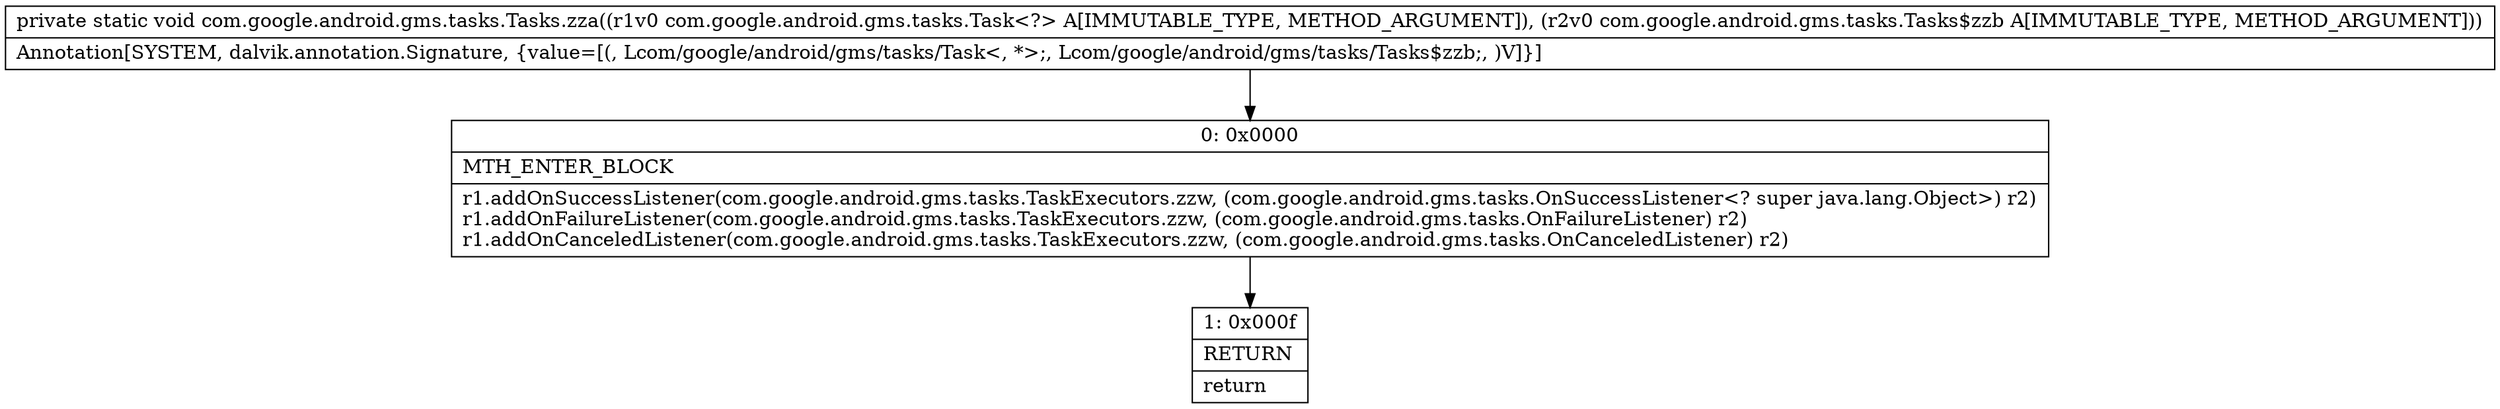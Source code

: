 digraph "CFG forcom.google.android.gms.tasks.Tasks.zza(Lcom\/google\/android\/gms\/tasks\/Task;Lcom\/google\/android\/gms\/tasks\/Tasks$zzb;)V" {
Node_0 [shape=record,label="{0\:\ 0x0000|MTH_ENTER_BLOCK\l|r1.addOnSuccessListener(com.google.android.gms.tasks.TaskExecutors.zzw, (com.google.android.gms.tasks.OnSuccessListener\<? super java.lang.Object\>) r2)\lr1.addOnFailureListener(com.google.android.gms.tasks.TaskExecutors.zzw, (com.google.android.gms.tasks.OnFailureListener) r2)\lr1.addOnCanceledListener(com.google.android.gms.tasks.TaskExecutors.zzw, (com.google.android.gms.tasks.OnCanceledListener) r2)\l}"];
Node_1 [shape=record,label="{1\:\ 0x000f|RETURN\l|return\l}"];
MethodNode[shape=record,label="{private static void com.google.android.gms.tasks.Tasks.zza((r1v0 com.google.android.gms.tasks.Task\<?\> A[IMMUTABLE_TYPE, METHOD_ARGUMENT]), (r2v0 com.google.android.gms.tasks.Tasks$zzb A[IMMUTABLE_TYPE, METHOD_ARGUMENT]))  | Annotation[SYSTEM, dalvik.annotation.Signature, \{value=[(, Lcom\/google\/android\/gms\/tasks\/Task\<, *\>;, Lcom\/google\/android\/gms\/tasks\/Tasks$zzb;, )V]\}]\l}"];
MethodNode -> Node_0;
Node_0 -> Node_1;
}

